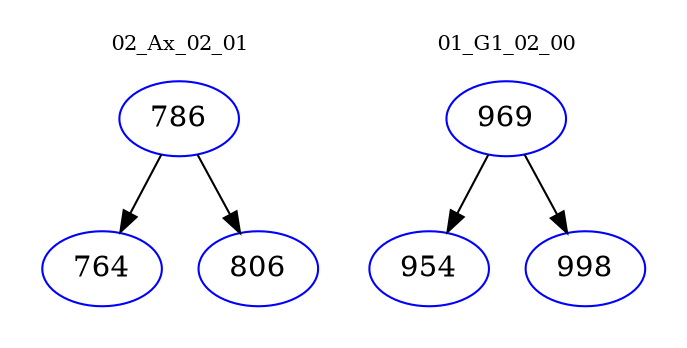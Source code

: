 digraph{
subgraph cluster_0 {
color = white
label = "02_Ax_02_01";
fontsize=10;
T0_786 [label="786", color="blue"]
T0_786 -> T0_764 [color="black"]
T0_764 [label="764", color="blue"]
T0_786 -> T0_806 [color="black"]
T0_806 [label="806", color="blue"]
}
subgraph cluster_1 {
color = white
label = "01_G1_02_00";
fontsize=10;
T1_969 [label="969", color="blue"]
T1_969 -> T1_954 [color="black"]
T1_954 [label="954", color="blue"]
T1_969 -> T1_998 [color="black"]
T1_998 [label="998", color="blue"]
}
}

